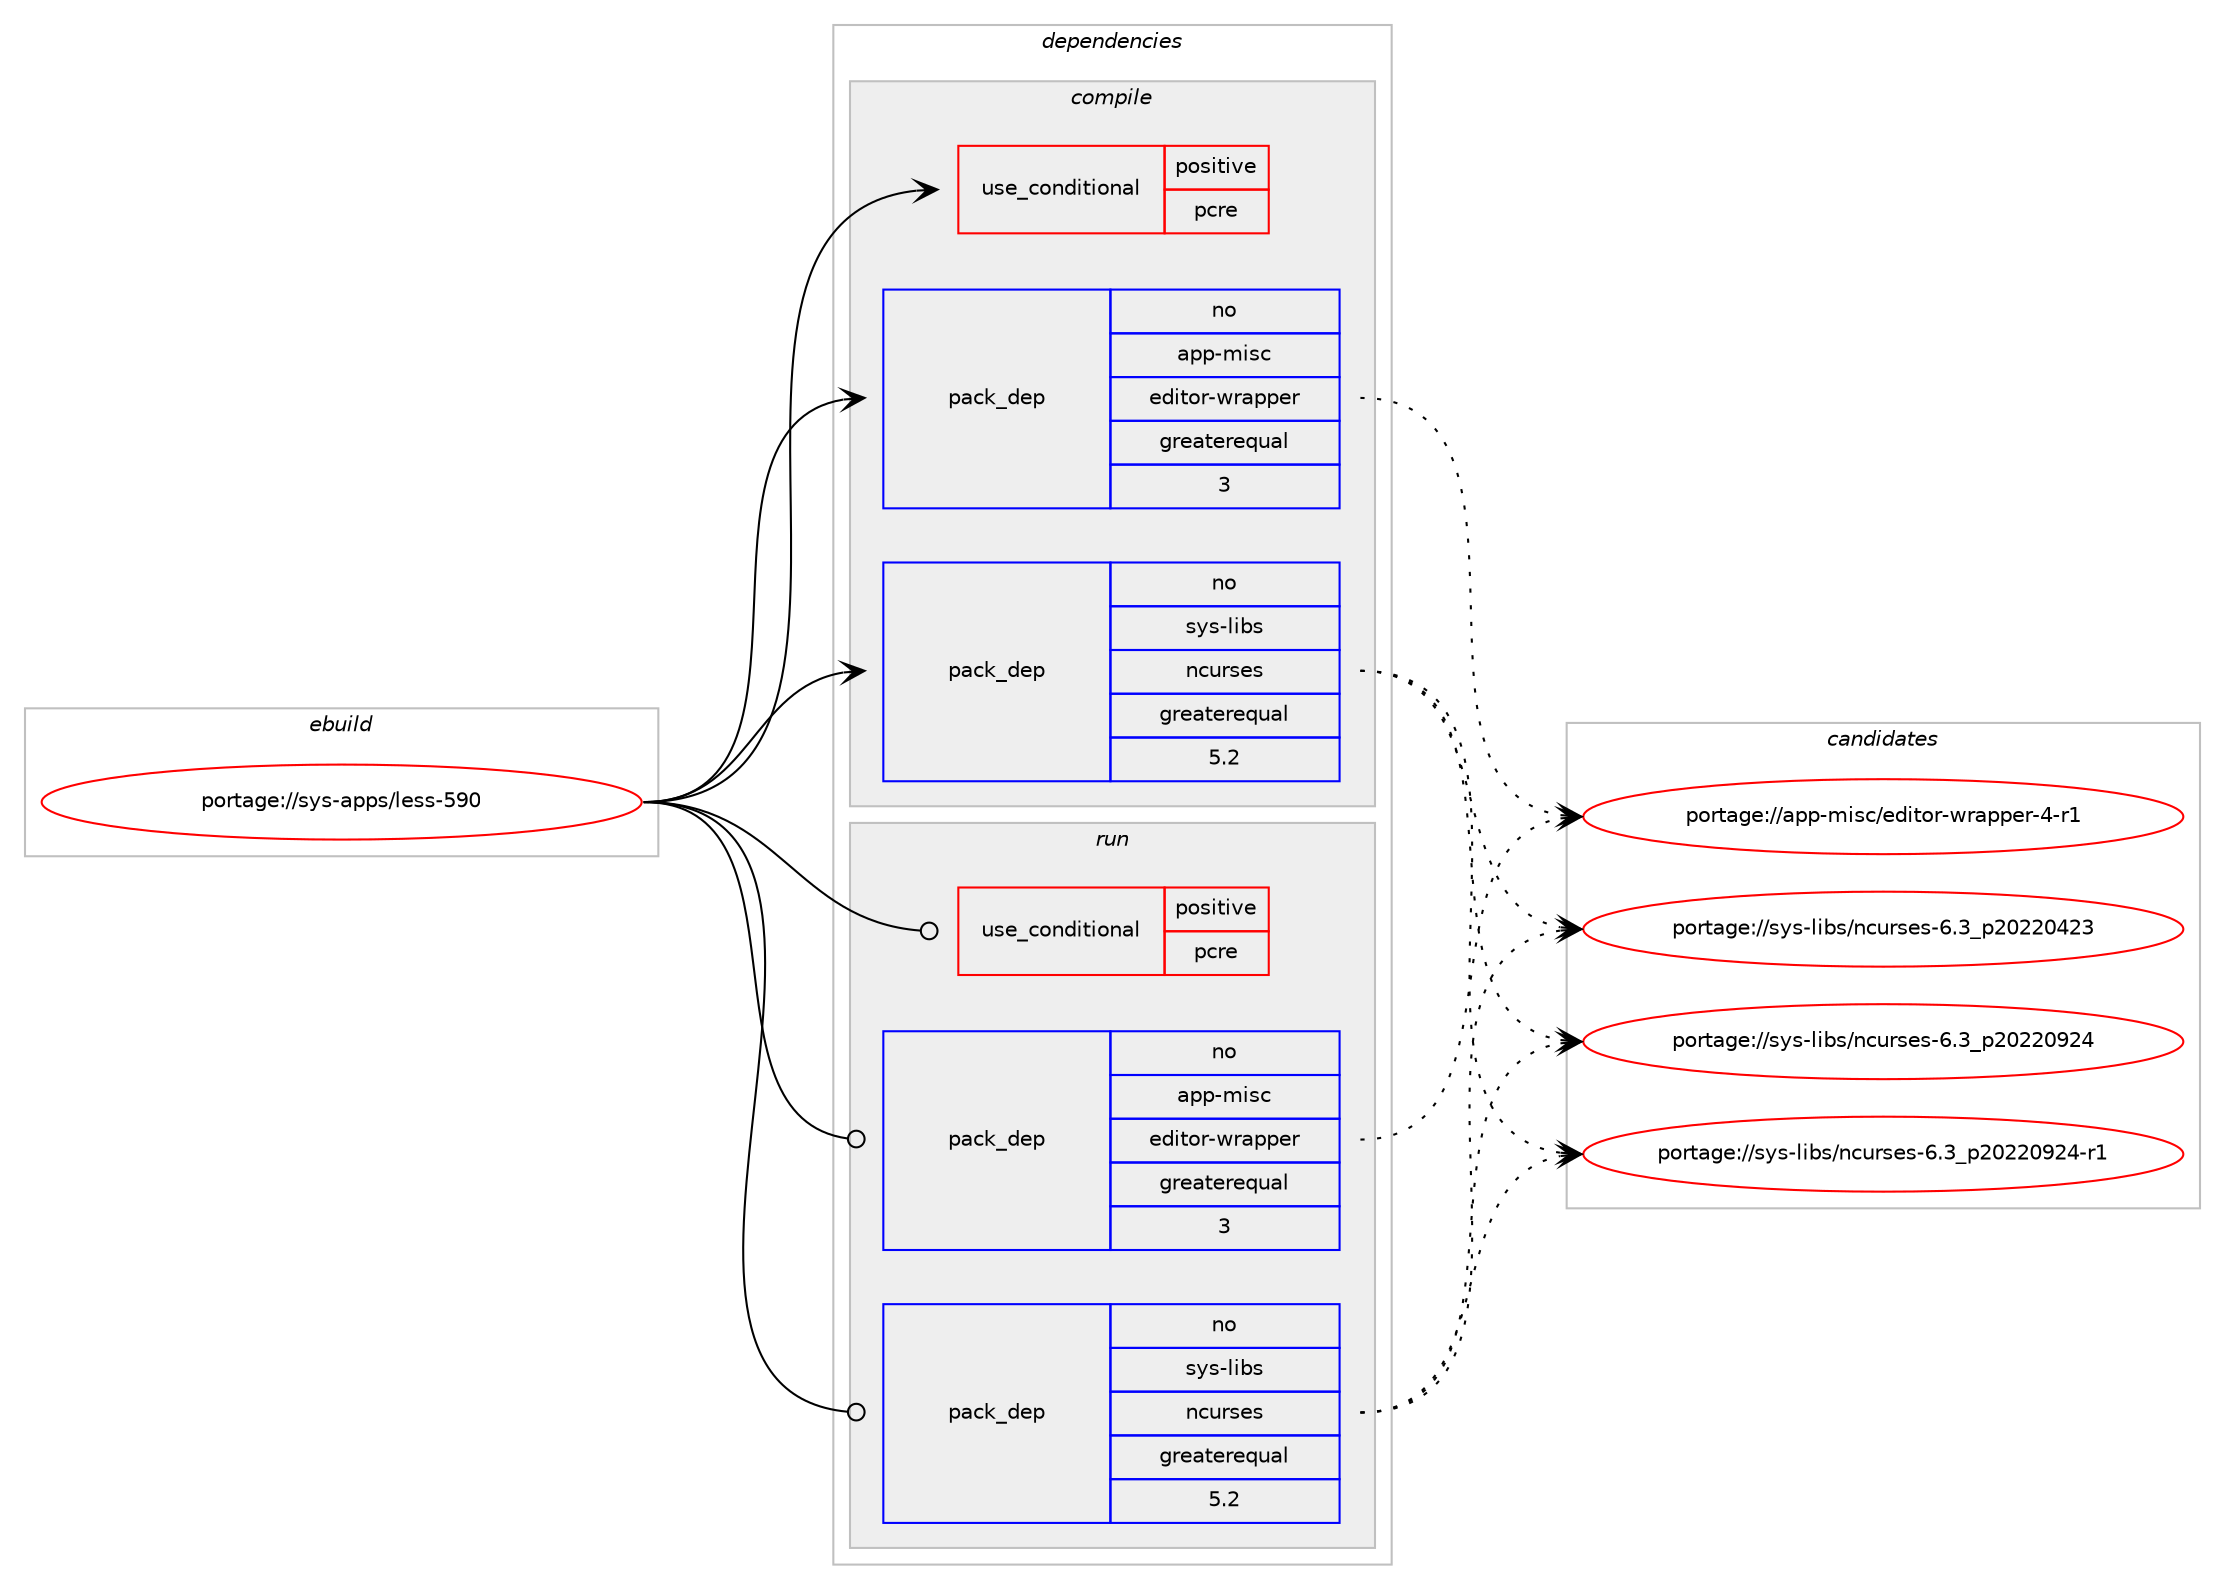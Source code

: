 digraph prolog {

# *************
# Graph options
# *************

newrank=true;
concentrate=true;
compound=true;
graph [rankdir=LR,fontname=Helvetica,fontsize=10,ranksep=1.5];#, ranksep=2.5, nodesep=0.2];
edge  [arrowhead=vee];
node  [fontname=Helvetica,fontsize=10];

# **********
# The ebuild
# **********

subgraph cluster_leftcol {
color=gray;
rank=same;
label=<<i>ebuild</i>>;
id [label="portage://sys-apps/less-590", color=red, width=4, href="../sys-apps/less-590.svg"];
}

# ****************
# The dependencies
# ****************

subgraph cluster_midcol {
color=gray;
label=<<i>dependencies</i>>;
subgraph cluster_compile {
fillcolor="#eeeeee";
style=filled;
label=<<i>compile</i>>;
subgraph cond172 {
dependency322 [label=<<TABLE BORDER="0" CELLBORDER="1" CELLSPACING="0" CELLPADDING="4"><TR><TD ROWSPAN="3" CELLPADDING="10">use_conditional</TD></TR><TR><TD>positive</TD></TR><TR><TD>pcre</TD></TR></TABLE>>, shape=none, color=red];
# *** BEGIN UNKNOWN DEPENDENCY TYPE (TODO) ***
# dependency322 -> package_dependency(portage://sys-apps/less-590,install,no,dev-libs,libpcre2,none,[,,],[],[])
# *** END UNKNOWN DEPENDENCY TYPE (TODO) ***

}
id:e -> dependency322:w [weight=20,style="solid",arrowhead="vee"];
subgraph pack149 {
dependency323 [label=<<TABLE BORDER="0" CELLBORDER="1" CELLSPACING="0" CELLPADDING="4" WIDTH="220"><TR><TD ROWSPAN="6" CELLPADDING="30">pack_dep</TD></TR><TR><TD WIDTH="110">no</TD></TR><TR><TD>app-misc</TD></TR><TR><TD>editor-wrapper</TD></TR><TR><TD>greaterequal</TD></TR><TR><TD>3</TD></TR></TABLE>>, shape=none, color=blue];
}
id:e -> dependency323:w [weight=20,style="solid",arrowhead="vee"];
subgraph pack150 {
dependency324 [label=<<TABLE BORDER="0" CELLBORDER="1" CELLSPACING="0" CELLPADDING="4" WIDTH="220"><TR><TD ROWSPAN="6" CELLPADDING="30">pack_dep</TD></TR><TR><TD WIDTH="110">no</TD></TR><TR><TD>sys-libs</TD></TR><TR><TD>ncurses</TD></TR><TR><TD>greaterequal</TD></TR><TR><TD>5.2</TD></TR></TABLE>>, shape=none, color=blue];
}
id:e -> dependency324:w [weight=20,style="solid",arrowhead="vee"];
}
subgraph cluster_compileandrun {
fillcolor="#eeeeee";
style=filled;
label=<<i>compile and run</i>>;
}
subgraph cluster_run {
fillcolor="#eeeeee";
style=filled;
label=<<i>run</i>>;
subgraph cond173 {
dependency325 [label=<<TABLE BORDER="0" CELLBORDER="1" CELLSPACING="0" CELLPADDING="4"><TR><TD ROWSPAN="3" CELLPADDING="10">use_conditional</TD></TR><TR><TD>positive</TD></TR><TR><TD>pcre</TD></TR></TABLE>>, shape=none, color=red];
# *** BEGIN UNKNOWN DEPENDENCY TYPE (TODO) ***
# dependency325 -> package_dependency(portage://sys-apps/less-590,run,no,dev-libs,libpcre2,none,[,,],[],[])
# *** END UNKNOWN DEPENDENCY TYPE (TODO) ***

}
id:e -> dependency325:w [weight=20,style="solid",arrowhead="odot"];
subgraph pack151 {
dependency326 [label=<<TABLE BORDER="0" CELLBORDER="1" CELLSPACING="0" CELLPADDING="4" WIDTH="220"><TR><TD ROWSPAN="6" CELLPADDING="30">pack_dep</TD></TR><TR><TD WIDTH="110">no</TD></TR><TR><TD>app-misc</TD></TR><TR><TD>editor-wrapper</TD></TR><TR><TD>greaterequal</TD></TR><TR><TD>3</TD></TR></TABLE>>, shape=none, color=blue];
}
id:e -> dependency326:w [weight=20,style="solid",arrowhead="odot"];
subgraph pack152 {
dependency327 [label=<<TABLE BORDER="0" CELLBORDER="1" CELLSPACING="0" CELLPADDING="4" WIDTH="220"><TR><TD ROWSPAN="6" CELLPADDING="30">pack_dep</TD></TR><TR><TD WIDTH="110">no</TD></TR><TR><TD>sys-libs</TD></TR><TR><TD>ncurses</TD></TR><TR><TD>greaterequal</TD></TR><TR><TD>5.2</TD></TR></TABLE>>, shape=none, color=blue];
}
id:e -> dependency327:w [weight=20,style="solid",arrowhead="odot"];
}
}

# **************
# The candidates
# **************

subgraph cluster_choices {
rank=same;
color=gray;
label=<<i>candidates</i>>;

subgraph choice149 {
color=black;
nodesep=1;
choice97112112451091051159947101100105116111114451191149711211210111445524511449 [label="portage://app-misc/editor-wrapper-4-r1", color=red, width=4,href="../app-misc/editor-wrapper-4-r1.svg"];
dependency323:e -> choice97112112451091051159947101100105116111114451191149711211210111445524511449:w [style=dotted,weight="100"];
}
subgraph choice150 {
color=black;
nodesep=1;
choice1151211154510810598115471109911711411510111545544651951125048505048525051 [label="portage://sys-libs/ncurses-6.3_p20220423", color=red, width=4,href="../sys-libs/ncurses-6.3_p20220423.svg"];
choice1151211154510810598115471109911711411510111545544651951125048505048575052 [label="portage://sys-libs/ncurses-6.3_p20220924", color=red, width=4,href="../sys-libs/ncurses-6.3_p20220924.svg"];
choice11512111545108105981154711099117114115101115455446519511250485050485750524511449 [label="portage://sys-libs/ncurses-6.3_p20220924-r1", color=red, width=4,href="../sys-libs/ncurses-6.3_p20220924-r1.svg"];
dependency324:e -> choice1151211154510810598115471109911711411510111545544651951125048505048525051:w [style=dotted,weight="100"];
dependency324:e -> choice1151211154510810598115471109911711411510111545544651951125048505048575052:w [style=dotted,weight="100"];
dependency324:e -> choice11512111545108105981154711099117114115101115455446519511250485050485750524511449:w [style=dotted,weight="100"];
}
subgraph choice151 {
color=black;
nodesep=1;
choice97112112451091051159947101100105116111114451191149711211210111445524511449 [label="portage://app-misc/editor-wrapper-4-r1", color=red, width=4,href="../app-misc/editor-wrapper-4-r1.svg"];
dependency326:e -> choice97112112451091051159947101100105116111114451191149711211210111445524511449:w [style=dotted,weight="100"];
}
subgraph choice152 {
color=black;
nodesep=1;
choice1151211154510810598115471109911711411510111545544651951125048505048525051 [label="portage://sys-libs/ncurses-6.3_p20220423", color=red, width=4,href="../sys-libs/ncurses-6.3_p20220423.svg"];
choice1151211154510810598115471109911711411510111545544651951125048505048575052 [label="portage://sys-libs/ncurses-6.3_p20220924", color=red, width=4,href="../sys-libs/ncurses-6.3_p20220924.svg"];
choice11512111545108105981154711099117114115101115455446519511250485050485750524511449 [label="portage://sys-libs/ncurses-6.3_p20220924-r1", color=red, width=4,href="../sys-libs/ncurses-6.3_p20220924-r1.svg"];
dependency327:e -> choice1151211154510810598115471109911711411510111545544651951125048505048525051:w [style=dotted,weight="100"];
dependency327:e -> choice1151211154510810598115471109911711411510111545544651951125048505048575052:w [style=dotted,weight="100"];
dependency327:e -> choice11512111545108105981154711099117114115101115455446519511250485050485750524511449:w [style=dotted,weight="100"];
}
}

}
